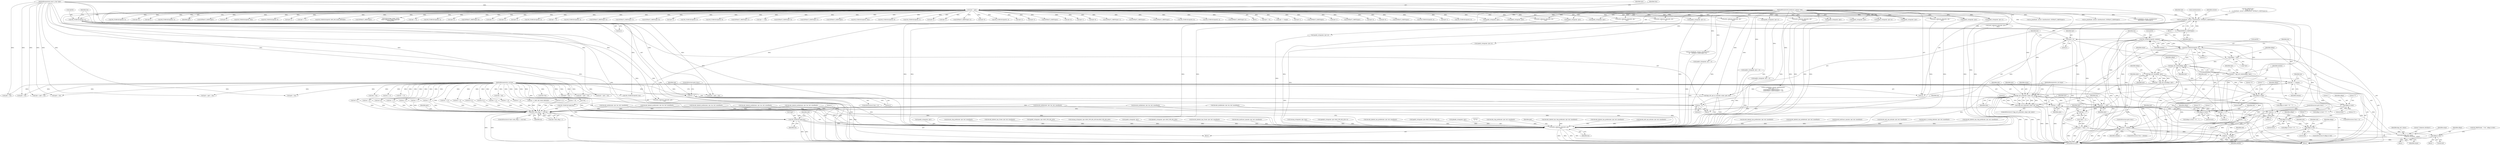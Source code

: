 digraph "0_tcpdump_13d52e9c0e7caf7e6325b0051bc90a49968be67f@array" {
"1002713" [label="(Call,ND_TCHECK2(tptr[0], alenlen))"];
"1002710" [label="(Call,bgp_attr_lenlen(aflags, tptr))"];
"1002692" [label="(Call,aflags = *tptr)"];
"1002682" [label="(Call,ND_TCHECK2(tptr[0], 2))"];
"1002807" [label="(Call,tptr += alen)"];
"1002800" [label="(Call,bgp_attr_print(ndo, atype, tptr, alen))"];
"1002663" [label="(Call,as_printf(ndo, astostr, sizeof(astostr), EXTRACT_32BITS(tptr)))"];
"1000126" [label="(MethodParameterIn,netdissect_options *ndo)"];
"1002668" [label="(Call,EXTRACT_32BITS(tptr))"];
"1000142" [label="(Call,tptr = pptr)"];
"1000128" [label="(MethodParameterIn,const u_char *pptr)"];
"1002648" [label="(Call,ND_TCHECK2(tptr[0], 4))"];
"1002740" [label="(Call,tok2str(bgp_attr_values,\n                                      \"Unknown Attribute\", atype))"];
"1002696" [label="(Call,atype = *(tptr + 1))"];
"1000127" [label="(MethodParameterIn,u_int atype)"];
"1002728" [label="(Call,tptr += alenlen)"];
"1002719" [label="(Call,len < alenlen)"];
"1002705" [label="(Call,len -= 2)"];
"1002688" [label="(Call,len < 2)"];
"1002673" [label="(Call,len -=4)"];
"1002654" [label="(Call,len < 4)"];
"1000129" [label="(MethodParameterIn,u_int len)"];
"1002810" [label="(Call,len -= alen)"];
"1002731" [label="(Call,len -= alenlen)"];
"1002713" [label="(Call,ND_TCHECK2(tptr[0], alenlen))"];
"1002708" [label="(Call,alenlen = bgp_attr_lenlen(aflags, tptr))"];
"1002725" [label="(Call,bgp_attr_len(aflags, tptr))"];
"1002723" [label="(Call,alen = bgp_attr_len(aflags, tptr))"];
"1002670" [label="(Call,tptr+=4)"];
"1002702" [label="(Call,tptr += 2)"];
"1002799" [label="(Call,!bgp_attr_print(ndo, atype, tptr, alen))"];
"1002699" [label="(Call,tptr + 1)"];
"1002897" [label="(Call,ndo->ndo_vflag > 1 && len)"];
"1002905" [label="(Call,ND_TCHECK2(*pptr,len))"];
"1002909" [label="(Call,print_unknown_data(ndo, pptr, \"\n\t    \", len))"];
"1002757" [label="(Call,aflags & 0x80)"];
"1002764" [label="(Call,aflags & 0x40)"];
"1002771" [label="(Call,aflags & 0x20)"];
"1002777" [label="(Call,aflags & 0x10)"];
"1002783" [label="(Call,aflags & 0xf)"];
"1002791" [label="(Call,aflags & 0xf)"];
"1002224" [label="(Call,EXTRACT_16BITS(tptr+6))"];
"1002801" [label="(Identifier,ndo)"];
"1000573" [label="(Call,len % 4)"];
"1001786" [label="(Call,decode_labeled_vpn_prefix4(ndo, tptr, buf, sizeof(buf)))"];
"1001623" [label="(Call,tptr = pptr + len)"];
"1002890" [label="(Call,print_unknown_data(ndo, pptr, \"\n\t    \", len))"];
"1002432" [label="(Call,tptr+2)"];
"1000471" [label="(Call,len % 4)"];
"1002648" [label="(Call,ND_TCHECK2(tptr[0], 4))"];
"1000347" [label="(Call,ND_TCHECK2(tptr[0], 4))"];
"1000445" [label="(Call,ND_TCHECK2(tptr[0], 8))"];
"1002811" [label="(Identifier,len)"];
"1002652" [label="(Literal,4)"];
"1001898" [label="(Call,decode_labeled_vpn_prefix6(ndo, tptr, buf, sizeof(buf)))"];
"1002773" [label="(Literal,0x20)"];
"1002709" [label="(Identifier,alenlen)"];
"1002691" [label="(ControlStructure,goto trunc;)"];
"1002903" [label="(Identifier,len)"];
"1002058" [label="(Call,decode_multicast_vpn(ndo, tptr, buf, sizeof(buf)))"];
"1002194" [label="(Call,EXTRACT_16BITS(tptr+2))"];
"1000145" [label="(Call,tlen=len)"];
"1002717" [label="(Identifier,alenlen)"];
"1001097" [label="(Call,tptr += tlen)"];
"1002649" [label="(Call,tptr[0])"];
"1001858" [label="(Call,decode_labeled_prefix6(ndo, tptr, len, buf, sizeof(buf)))"];
"1000338" [label="(Call,len != 4)"];
"1000206" [label="(Call,tptr < pptr + len)"];
"1002026" [label="(Call,decode_mdt_vpn_nlri(ndo, tptr, buf, sizeof(buf)))"];
"1002789" [label="(Block,)"];
"1001625" [label="(Call,pptr + len)"];
"1002479" [label="(Call,ipaddr_string(ndo, tptr))"];
"1002660" [label="(Identifier,ndo)"];
"1002298" [label="(Call,ipaddr_string(ndo, tptr+2))"];
"1002199" [label="(Call,EXTRACT_32BITS(tptr+4))"];
"1002687" [label="(ControlStructure,if (len < 2))"];
"1002806" [label="(Literal,0)"];
"1002809" [label="(Identifier,alen)"];
"1002781" [label="(Literal,\"\")"];
"1002740" [label="(Call,tok2str(bgp_attr_values,\n                                      \"Unknown Attribute\", atype))"];
"1002136" [label="(Call,len % 8)"];
"1002799" [label="(Call,!bgp_attr_print(ndo, atype, tptr, alen))"];
"1002256" [label="(Call,EXTRACT_32BITS(tptr+2))"];
"1001430" [label="(Call,decode_labeled_prefix6(ndo, tptr, len, buf, sizeof(buf)))"];
"1000357" [label="(Call,EXTRACT_32BITS(tptr))"];
"1002874" [label="(Call,ND_TCHECK2(*pptr,len))"];
"1001073" [label="(Call,ND_TCHECK2(tptr[0], tlen))"];
"1002505" [label="(Call,ND_TCHECK2(tptr[0], 8))"];
"1002727" [label="(Identifier,tptr)"];
"1002905" [label="(Call,ND_TCHECK2(*pptr,len))"];
"1002151" [label="(Call,ND_TCHECK2(tptr[0], 2))"];
"1002655" [label="(Identifier,len)"];
"1002664" [label="(Identifier,ndo)"];
"1002205" [label="(Call,tptr+4)"];
"1002741" [label="(Identifier,bgp_attr_values)"];
"1000208" [label="(Call,pptr + len)"];
"1002666" [label="(Call,sizeof(astostr))"];
"1002562" [label="(Call,tlen = len)"];
"1002704" [label="(Literal,2)"];
"1002674" [label="(Identifier,len)"];
"1001294" [label="(Call,decode_rt_routing_info(ndo, tptr, buf, sizeof(buf)))"];
"1002708" [label="(Call,alenlen = bgp_attr_lenlen(aflags, tptr))"];
"1002349" [label="(Call,tptr+2)"];
"1002668" [label="(Call,EXTRACT_32BITS(tptr))"];
"1002730" [label="(Identifier,alenlen)"];
"1002721" [label="(Identifier,alenlen)"];
"1002669" [label="(Identifier,tptr)"];
"1002861" [label="(Call,len > 12)"];
"1002869" [label="(Call,len -= 12)"];
"1002796" [label="(Identifier,ndo)"];
"1002701" [label="(Literal,1)"];
"1002785" [label="(Literal,0xf)"];
"1002431" [label="(Call,EXTRACT_24BITS(tptr+2))"];
"1002758" [label="(Identifier,aflags)"];
"1002688" [label="(Call,len < 2)"];
"1000146" [label="(Identifier,tlen)"];
"1002225" [label="(Call,tptr+6)"];
"1002732" [label="(Identifier,len)"];
"1002770" [label="(Call,aflags & 0x20 ? \"P\" : \"\")"];
"1002458" [label="(Call,ipaddr_string(ndo, tptr))"];
"1002489" [label="(Call,ND_TCHECK2(tptr[0], 4))"];
"1002257" [label="(Call,tptr+2)"];
"1001994" [label="(Call,decode_labeled_vpn_clnp_prefix(ndo, tptr, buf, sizeof(buf)))"];
"1002764" [label="(Call,aflags & 0x40)"];
"1002109" [label="(Call,print_unknown_data(ndo, tptr-3, \"\n\t    \", tlen))"];
"1002765" [label="(Identifier,aflags)"];
"1002461" [label="(Call,ipaddr_string(ndo, tptr+4))"];
"1002354" [label="(Call,tptr+3)"];
"1002678" [label="(Block,)"];
"1002834" [label="(Call,len > 0)"];
"1002915" [label="(Literal,1)"];
"1000493" [label="(Call,EXTRACT_32BITS(tptr))"];
"1000598" [label="(Call,ipaddr_string(ndo, tptr))"];
"1002756" [label="(Call,aflags & 0x80 ? \"O\" : \"\")"];
"1002742" [label="(Literal,\"Unknown Attribute\")"];
"1000153" [label="(Call,len != 1)"];
"1002552" [label="(Call,print_unknown_data(ndo, tptr, \"\n\t      \", tlen))"];
"1000548" [label="(Call,len != 4)"];
"1002707" [label="(Literal,2)"];
"1000391" [label="(Call,len == 6)"];
"1002780" [label="(Literal,\"E\")"];
"1002247" [label="(Call,tptr+6)"];
"1002728" [label="(Call,tptr += alenlen)"];
"1000143" [label="(Identifier,tptr)"];
"1001167" [label="(Call,tptr < pptr + len)"];
"1000142" [label="(Call,tptr = pptr)"];
"1000126" [label="(MethodParameterIn,netdissect_options *ndo)"];
"1002782" [label="(ControlStructure,if (aflags & 0xf))"];
"1002403" [label="(Call,tptr+1)"];
"1002331" [label="(Call,tptr+6)"];
"1002777" [label="(Call,aflags & 0x10)"];
"1002656" [label="(Literal,4)"];
"1002739" [label="(Block,)"];
"1002581" [label="(Call,EXTRACT_16BITS(tptr+1))"];
"1002760" [label="(Literal,\"O\")"];
"1000622" [label="(Call,EXTRACT_16BITS(tptr))"];
"1002718" [label="(ControlStructure,if (len < alenlen))"];
"1002653" [label="(ControlStructure,if (len < 4))"];
"1001706" [label="(Call,decode_prefix4(ndo, tptr, len, buf, sizeof(buf)))"];
"1002812" [label="(Identifier,alen)"];
"1000128" [label="(MethodParameterIn,const u_char *pptr)"];
"1002700" [label="(Identifier,tptr)"];
"1000955" [label="(Call,ipaddr_string(ndo, tptr))"];
"1000567" [label="(Call,ipaddr_string(ndo, tptr))"];
"1002761" [label="(Literal,\"\")"];
"1002767" [label="(Literal,\"T\")"];
"1002677" [label="(Identifier,len)"];
"1002158" [label="(Call,EXTRACT_16BITS(tptr))"];
"1002219" [label="(Call,ipaddr_string(ndo, tptr+2))"];
"1002447" [label="(Call,ND_TCHECK2(tptr[0], 8))"];
"1001390" [label="(Call,decode_prefix6(ndo, tptr, len, buf, sizeof(buf)))"];
"1000557" [label="(Call,ND_TCHECK2(tptr[0], 4))"];
"1002672" [label="(Literal,4)"];
"1002706" [label="(Identifier,len)"];
"1002724" [label="(Identifier,alen)"];
"1002368" [label="(Call,EXTRACT_16BITS(tptr+2))"];
"1002712" [label="(Identifier,tptr)"];
"1000362" [label="(Call,len != 0)"];
"1002692" [label="(Call,aflags = *tptr)"];
"1000130" [label="(Block,)"];
"1002482" [label="(Call,ipaddr_string(ndo, tptr+4))"];
"1002711" [label="(Identifier,aflags)"];
"1001092" [label="(Call,print_unknown_data(ndo, tptr, \"\n\t    \", tlen))"];
"1002387" [label="(Call,tptr +=8)"];
"1001534" [label="(Call,decode_clnp_prefix(ndo, tptr, buf, sizeof(buf)))"];
"1002699" [label="(Call,tptr + 1)"];
"1001502" [label="(Call,decode_labeled_vpn_l2(ndo, tptr, buf, sizeof(buf)))"];
"1002697" [label="(Identifier,atype)"];
"1002698" [label="(Call,*(tptr + 1))"];
"1002907" [label="(Identifier,pptr)"];
"1002237" [label="(Call,as_printf(ndo, astostr, sizeof(astostr),\n\t\t\t    EXTRACT_32BITS(tptr+2)))"];
"1002635" [label="(Call,print_unknown_data(ndo, tptr,\"\n\t      \", length))"];
"1002779" [label="(Literal,0x10)"];
"1002719" [label="(Call,len < alenlen)"];
"1002516" [label="(Call,ipaddr_string(ndo, tptr))"];
"1000815" [label="(Call,ipaddr_string(ndo, tptr+BGP_VPN_RD_LEN))"];
"1000385" [label="(Call,ND_TCHECK2(tptr[0], len))"];
"1002640" [label="(Call,tptr += length)"];
"1002733" [label="(Identifier,alenlen)"];
"1000127" [label="(MethodParameterIn,u_int atype)"];
"1002683" [label="(Call,tptr[0])"];
"1002725" [label="(Call,bgp_attr_len(aflags, tptr))"];
"1000376" [label="(Call,len != 8)"];
"1002582" [label="(Call,tptr+1)"];
"1002722" [label="(ControlStructure,goto trunc;)"];
"1002778" [label="(Identifier,aflags)"];
"1002848" [label="(Call,EXTRACT_32BITS(tptr))"];
"1001018" [label="(Call,isonsap_string(ndo, tptr+BGP_VPN_RD_LEN,tlen-BGP_VPN_RD_LEN))"];
"1002736" [label="(Identifier,ndo)"];
"1002661" [label="(Block,)"];
"1002771" [label="(Call,aflags & 0x20)"];
"1001818" [label="(Call,decode_prefix6(ndo, tptr, len, buf, sizeof(buf)))"];
"1002775" [label="(Literal,\"\")"];
"1002686" [label="(Literal,2)"];
"1000767" [label="(Call,ipaddr_string(ndo, tptr))"];
"1002784" [label="(Identifier,aflags)"];
"1002783" [label="(Call,aflags & 0xf)"];
"1000401" [label="(Call,as_printf(ndo, astostr, sizeof(astostr), EXTRACT_16BITS(tptr)))"];
"1002369" [label="(Call,tptr+2)"];
"1002499" [label="(Call,ipaddr_string(ndo, tptr))"];
"1001647" [label="(Call,EXTRACT_16BITS(tptr))"];
"1001169" [label="(Call,pptr + len)"];
"1002671" [label="(Identifier,tptr)"];
"1001182" [label="(Call,decode_prefix4(ndo, tptr, len, buf, sizeof(buf)))"];
"1002200" [label="(Call,tptr+4)"];
"1000200" [label="(Call,bgp_attr_get_as_size(ndo, atype, pptr, len))"];
"1002731" [label="(Call,len -= alenlen)"];
"1002325" [label="(Call,tptr+6)"];
"1002913" [label="(Identifier,len)"];
"1001691" [label="(Call,tptr < pptr + len)"];
"1002203" [label="(Call,ipaddr_string(ndo, tptr+4))"];
"1002714" [label="(Call,tptr[0])"];
"1002803" [label="(Identifier,tptr)"];
"1002800" [label="(Call,bgp_attr_print(ndo, atype, tptr, alen))"];
"1002710" [label="(Call,bgp_attr_lenlen(aflags, tptr))"];
"1002768" [label="(Literal,\"\")"];
"1000461" [label="(Call,EXTRACT_32BITS(tptr))"];
"1000321" [label="(Call,ND_TCHECK2(tptr[0], 4))"];
"1002757" [label="(Call,aflags & 0x80)"];
"1002221" [label="(Call,tptr+2)"];
"1002703" [label="(Identifier,tptr)"];
"1002468" [label="(Call,ND_TCHECK2(tptr[0], 8))"];
"1000312" [label="(Call,len != 4)"];
"1002395" [label="(Call,ND_TCHECK2(tptr[0], 5))"];
"1002897" [label="(Call,ndo->ndo_vflag > 1 && len)"];
"1002308" [label="(Call,tptr+6)"];
"1002657" [label="(ControlStructure,goto trunc;)"];
"1000909" [label="(Call,ip6addr_string(ndo, tptr+BGP_VPN_RD_LEN))"];
"1001930" [label="(Call,decode_labeled_vpn_l2(ndo, tptr, buf, sizeof(buf)))"];
"1000408" [label="(Call,ipaddr_string(ndo, tptr + 2))"];
"1000463" [label="(Call,ipaddr_string(ndo, tptr + 4))"];
"1002091" [label="(Call,tptr-3)"];
"1002908" [label="(Identifier,len)"];
"1001680" [label="(Call,len == BGP_MP_NLRI_MINSIZE)"];
"1001326" [label="(Call,decode_multicast_vpn(ndo, tptr, buf, sizeof(buf)))"];
"1002570" [label="(Call,ND_TCHECK2(tptr[0], 3))"];
"1002772" [label="(Identifier,aflags)"];
"1000144" [label="(Identifier,pptr)"];
"1000426" [label="(Call,EXTRACT_32BITS(tptr))"];
"1002300" [label="(Call,tptr+2)"];
"1000663" [label="(Call,ND_TCHECK2(tptr[0], tlen))"];
"1002525" [label="(Call,ND_TCHECK2(tptr[0], 8))"];
"1002820" [label="(Call,len % 12)"];
"1002808" [label="(Identifier,tptr)"];
"1002693" [label="(Identifier,aflags)"];
"1000436" [label="(Call,len != 8)"];
"1002810" [label="(Call,len -= alen)"];
"1001222" [label="(Call,decode_labeled_prefix4(ndo, tptr, len, buf, sizeof(buf)))"];
"1002536" [label="(Call,ipaddr_string(ndo, tptr))"];
"1002665" [label="(Identifier,astostr)"];
"1002720" [label="(Identifier,len)"];
"1002774" [label="(Literal,\"P\")"];
"1002694" [label="(Call,*tptr)"];
"1002286" [label="(Call,tptr+2)"];
"1002696" [label="(Call,atype = *(tptr + 1))"];
"1002585" [label="(Call,tptr += 3)"];
"1001640" [label="(Call,ND_TCHECK2(tptr[0], BGP_MP_NLRI_MINSIZE))"];
"1000190" [label="(Call,!len)"];
"1000406" [label="(Call,EXTRACT_16BITS(tptr))"];
"1002910" [label="(Identifier,ndo)"];
"1001693" [label="(Call,pptr + len)"];
"1002763" [label="(Call,aflags & 0x40 ? \"T\" : \"\")"];
"1002793" [label="(Literal,0xf)"];
"1000180" [label="(Call,len % 2)"];
"1000373" [label="(Call,len != 6)"];
"1002766" [label="(Literal,0x40)"];
"1000977" [label="(Call,isonsap_string(ndo, tptr, tlen))"];
"1002713" [label="(Call,ND_TCHECK2(tptr[0], alenlen))"];
"1000129" [label="(MethodParameterIn,u_int len)"];
"1001058" [label="(Call,ip6addr_string(ndo, tptr+BGP_VPN_RD_LEN+3))"];
"1002729" [label="(Identifier,tptr)"];
"1000170" [label="(Call,tok2str(bgp_origin_values,\n\t\t\t\t\t\t\"Unknown Origin Typecode\",\n\t\t\t\t\t\ttptr[0]))"];
"1000428" [label="(Call,ipaddr_string(ndo, tptr + 4))"];
"1000682" [label="(Call,print_unknown_data(ndo, tptr, \"\n\t    \", tlen))"];
"1000542" [label="(Call,tptr +=4)"];
"1000615" [label="(Call,ND_TCHECK2(tptr[0], 3))"];
"1000456" [label="(Call,as_printf(ndo, astostr, sizeof(astostr), EXTRACT_32BITS(tptr)))"];
"1002121" [label="(Call,pptr + len)"];
"1002663" [label="(Call,as_printf(ndo, astostr, sizeof(astostr), EXTRACT_32BITS(tptr)))"];
"1002743" [label="(Identifier,atype)"];
"1002715" [label="(Identifier,tptr)"];
"1001746" [label="(Call,decode_labeled_prefix4(ndo, tptr, len, buf, sizeof(buf)))"];
"1001470" [label="(Call,decode_labeled_vpn_prefix6(ndo, tptr, buf, sizeof(buf)))"];
"1002682" [label="(Call,ND_TCHECK2(tptr[0], 2))"];
"1001038" [label="(Call,ipaddr_string(ndo, tptr+BGP_VPN_RD_LEN+4))"];
"1002904" [label="(Block,)"];
"1002776" [label="(Call,aflags & 0x10 ? \"E\" : \"\")"];
"1000331" [label="(Call,ipaddr_string(ndo, tptr))"];
"1000258" [label="(Call,as_printf(ndo, astostr, sizeof(astostr),\n\t\t\t\tas_size == 2 ?\n\t\t\t\tEXTRACT_16BITS(&tptr[2 + i]) :\n\t\t\t\tEXTRACT_32BITS(&tptr[2 + i])))"];
"1002802" [label="(Identifier,atype)"];
"1000421" [label="(Call,as_printf(ndo, astostr, sizeof(astostr),\n\t\t\tEXTRACT_32BITS(tptr)))"];
"1002898" [label="(Call,ndo->ndo_vflag > 1)"];
"1002119" [label="(Call,tptr = pptr + len)"];
"1002909" [label="(Call,print_unknown_data(ndo, pptr, \"\n\t    \", len))"];
"1002919" [label="(MethodReturn,RET)"];
"1000861" [label="(Call,ip6addr_string(ndo, tptr))"];
"1002759" [label="(Literal,0x80)"];
"1002788" [label="(Identifier,ndo)"];
"1002792" [label="(Identifier,aflags)"];
"1002791" [label="(Call,aflags & 0xf)"];
"1001615" [label="(Call,print_unknown_data(ndo, tptr, \"\n\t    \", tlen))"];
"1002896" [label="(ControlStructure,if (ndo->ndo_vflag > 1 && len))"];
"1002804" [label="(Identifier,alen)"];
"1002702" [label="(Call,tptr += 2)"];
"1002912" [label="(Literal,\"\n\t    \")"];
"1001962" [label="(Call,decode_clnp_prefix(ndo, tptr, buf, sizeof(buf)))"];
"1002786" [label="(Call,ND_PRINT((ndo, \"+%x\", aflags & 0xf)))"];
"1002358" [label="(Call,tptr+4)"];
"1002246" [label="(Call,EXTRACT_16BITS(tptr+6))"];
"1002315" [label="(Call,tptr+7)"];
"1002654" [label="(Call,len < 4)"];
"1002243" [label="(Call,tptr+2)"];
"1002705" [label="(Call,len -= 2)"];
"1002817" [label="(Call,len == 0)"];
"1002195" [label="(Call,tptr+2)"];
"1002689" [label="(Identifier,len)"];
"1002670" [label="(Call,tptr+=4)"];
"1000486" [label="(Call,ND_TCHECK2(tptr[0], 4))"];
"1002436" [label="(Call,tptr +=5)"];
"1002807" [label="(Call,tptr += alen)"];
"1002675" [label="(Literal,4)"];
"1002378" [label="(Call,print_unknown_data(ndo, tptr, \"\n\t      \", 8))"];
"1002723" [label="(Call,alen = bgp_attr_len(aflags, tptr))"];
"1000150" [label="(Block,)"];
"1002911" [label="(Identifier,pptr)"];
"1002658" [label="(Call,ND_PRINT((ndo, \"\n\t    Origin AS: %s\",\n\t\t    as_printf(ndo, astostr, sizeof(astostr), EXTRACT_32BITS(tptr)))))"];
"1002726" [label="(Identifier,aflags)"];
"1000587" [label="(Call,ND_TCHECK2(tptr[0], 4))"];
"1002357" [label="(Call,EXTRACT_16BITS(tptr+4))"];
"1002798" [label="(ControlStructure,if (!bgp_attr_print(ndo, atype, tptr, alen)))"];
"1001566" [label="(Call,decode_labeled_vpn_clnp_prefix(ndo, tptr, buf, sizeof(buf)))"];
"1002906" [label="(Call,*pptr)"];
"1001262" [label="(Call,decode_labeled_vpn_prefix4(ndo, tptr, buf, sizeof(buf)))"];
"1002242" [label="(Call,EXTRACT_32BITS(tptr+2))"];
"1002690" [label="(Literal,2)"];
"1002673" [label="(Call,len -=4)"];
"1001358" [label="(Call,decode_mdt_vpn_nlri(ndo, tptr, buf, sizeof(buf)))"];
"1002284" [label="(Call,ipaddr_string(ndo, tptr+2))"];
"1002410" [label="(Call,tlen = len)"];
"1002745" [label="(Identifier,atype)"];
"1002713" -> "1002678"  [label="AST: "];
"1002713" -> "1002717"  [label="CFG: "];
"1002714" -> "1002713"  [label="AST: "];
"1002717" -> "1002713"  [label="AST: "];
"1002720" -> "1002713"  [label="CFG: "];
"1002713" -> "1002919"  [label="DDG: "];
"1002713" -> "1002919"  [label="DDG: "];
"1002713" -> "1002682"  [label="DDG: "];
"1002710" -> "1002713"  [label="DDG: "];
"1002682" -> "1002713"  [label="DDG: "];
"1002708" -> "1002713"  [label="DDG: "];
"1002713" -> "1002719"  [label="DDG: "];
"1002713" -> "1002725"  [label="DDG: "];
"1002713" -> "1002728"  [label="DDG: "];
"1002713" -> "1002800"  [label="DDG: "];
"1002713" -> "1002807"  [label="DDG: "];
"1002710" -> "1002708"  [label="AST: "];
"1002710" -> "1002712"  [label="CFG: "];
"1002711" -> "1002710"  [label="AST: "];
"1002712" -> "1002710"  [label="AST: "];
"1002708" -> "1002710"  [label="CFG: "];
"1002710" -> "1002919"  [label="DDG: "];
"1002710" -> "1002919"  [label="DDG: "];
"1002710" -> "1002708"  [label="DDG: "];
"1002710" -> "1002708"  [label="DDG: "];
"1002692" -> "1002710"  [label="DDG: "];
"1002702" -> "1002710"  [label="DDG: "];
"1002682" -> "1002710"  [label="DDG: "];
"1002710" -> "1002725"  [label="DDG: "];
"1002710" -> "1002725"  [label="DDG: "];
"1002692" -> "1002678"  [label="AST: "];
"1002692" -> "1002694"  [label="CFG: "];
"1002693" -> "1002692"  [label="AST: "];
"1002694" -> "1002692"  [label="AST: "];
"1002697" -> "1002692"  [label="CFG: "];
"1002692" -> "1002919"  [label="DDG: "];
"1002682" -> "1002692"  [label="DDG: "];
"1002682" -> "1002678"  [label="AST: "];
"1002682" -> "1002686"  [label="CFG: "];
"1002683" -> "1002682"  [label="AST: "];
"1002686" -> "1002682"  [label="AST: "];
"1002689" -> "1002682"  [label="CFG: "];
"1002682" -> "1002919"  [label="DDG: "];
"1002682" -> "1002919"  [label="DDG: "];
"1002807" -> "1002682"  [label="DDG: "];
"1002670" -> "1002682"  [label="DDG: "];
"1002648" -> "1002682"  [label="DDG: "];
"1002682" -> "1002699"  [label="DDG: "];
"1002682" -> "1002702"  [label="DDG: "];
"1002807" -> "1002678"  [label="AST: "];
"1002807" -> "1002809"  [label="CFG: "];
"1002808" -> "1002807"  [label="AST: "];
"1002809" -> "1002807"  [label="AST: "];
"1002811" -> "1002807"  [label="CFG: "];
"1002807" -> "1002919"  [label="DDG: "];
"1002807" -> "1002699"  [label="DDG: "];
"1002807" -> "1002702"  [label="DDG: "];
"1002800" -> "1002807"  [label="DDG: "];
"1002800" -> "1002807"  [label="DDG: "];
"1002800" -> "1002799"  [label="AST: "];
"1002800" -> "1002804"  [label="CFG: "];
"1002801" -> "1002800"  [label="AST: "];
"1002802" -> "1002800"  [label="AST: "];
"1002803" -> "1002800"  [label="AST: "];
"1002804" -> "1002800"  [label="AST: "];
"1002799" -> "1002800"  [label="CFG: "];
"1002800" -> "1002919"  [label="DDG: "];
"1002800" -> "1002919"  [label="DDG: "];
"1002800" -> "1002919"  [label="DDG: "];
"1002800" -> "1002919"  [label="DDG: "];
"1002800" -> "1002799"  [label="DDG: "];
"1002800" -> "1002799"  [label="DDG: "];
"1002800" -> "1002799"  [label="DDG: "];
"1002800" -> "1002799"  [label="DDG: "];
"1002663" -> "1002800"  [label="DDG: "];
"1000126" -> "1002800"  [label="DDG: "];
"1002740" -> "1002800"  [label="DDG: "];
"1000127" -> "1002800"  [label="DDG: "];
"1002728" -> "1002800"  [label="DDG: "];
"1002723" -> "1002800"  [label="DDG: "];
"1002800" -> "1002810"  [label="DDG: "];
"1002800" -> "1002909"  [label="DDG: "];
"1002663" -> "1002661"  [label="AST: "];
"1002663" -> "1002668"  [label="CFG: "];
"1002664" -> "1002663"  [label="AST: "];
"1002665" -> "1002663"  [label="AST: "];
"1002666" -> "1002663"  [label="AST: "];
"1002668" -> "1002663"  [label="AST: "];
"1002658" -> "1002663"  [label="CFG: "];
"1002663" -> "1002919"  [label="DDG: "];
"1002663" -> "1002919"  [label="DDG: "];
"1002663" -> "1002919"  [label="DDG: "];
"1002663" -> "1002919"  [label="DDG: "];
"1000126" -> "1002663"  [label="DDG: "];
"1002668" -> "1002663"  [label="DDG: "];
"1002663" -> "1002909"  [label="DDG: "];
"1000126" -> "1000125"  [label="AST: "];
"1000126" -> "1002919"  [label="DDG: "];
"1000126" -> "1000200"  [label="DDG: "];
"1000126" -> "1000258"  [label="DDG: "];
"1000126" -> "1000331"  [label="DDG: "];
"1000126" -> "1000401"  [label="DDG: "];
"1000126" -> "1000408"  [label="DDG: "];
"1000126" -> "1000421"  [label="DDG: "];
"1000126" -> "1000428"  [label="DDG: "];
"1000126" -> "1000456"  [label="DDG: "];
"1000126" -> "1000463"  [label="DDG: "];
"1000126" -> "1000567"  [label="DDG: "];
"1000126" -> "1000598"  [label="DDG: "];
"1000126" -> "1000682"  [label="DDG: "];
"1000126" -> "1001092"  [label="DDG: "];
"1000126" -> "1001615"  [label="DDG: "];
"1000126" -> "1002109"  [label="DDG: "];
"1000126" -> "1002203"  [label="DDG: "];
"1000126" -> "1002219"  [label="DDG: "];
"1000126" -> "1002237"  [label="DDG: "];
"1000126" -> "1002284"  [label="DDG: "];
"1000126" -> "1002298"  [label="DDG: "];
"1000126" -> "1002378"  [label="DDG: "];
"1000126" -> "1002458"  [label="DDG: "];
"1000126" -> "1002461"  [label="DDG: "];
"1000126" -> "1002479"  [label="DDG: "];
"1000126" -> "1002482"  [label="DDG: "];
"1000126" -> "1002499"  [label="DDG: "];
"1000126" -> "1002516"  [label="DDG: "];
"1000126" -> "1002536"  [label="DDG: "];
"1000126" -> "1002552"  [label="DDG: "];
"1000126" -> "1002635"  [label="DDG: "];
"1000126" -> "1002890"  [label="DDG: "];
"1000126" -> "1002909"  [label="DDG: "];
"1002668" -> "1002669"  [label="CFG: "];
"1002669" -> "1002668"  [label="AST: "];
"1000142" -> "1002668"  [label="DDG: "];
"1002648" -> "1002668"  [label="DDG: "];
"1002668" -> "1002670"  [label="DDG: "];
"1000142" -> "1000130"  [label="AST: "];
"1000142" -> "1000144"  [label="CFG: "];
"1000143" -> "1000142"  [label="AST: "];
"1000144" -> "1000142"  [label="AST: "];
"1000146" -> "1000142"  [label="CFG: "];
"1000142" -> "1002919"  [label="DDG: "];
"1000142" -> "1002919"  [label="DDG: "];
"1000128" -> "1000142"  [label="DDG: "];
"1000142" -> "1000170"  [label="DDG: "];
"1000142" -> "1000206"  [label="DDG: "];
"1000142" -> "1000321"  [label="DDG: "];
"1000142" -> "1000331"  [label="DDG: "];
"1000142" -> "1000347"  [label="DDG: "];
"1000142" -> "1000357"  [label="DDG: "];
"1000142" -> "1000385"  [label="DDG: "];
"1000142" -> "1000406"  [label="DDG: "];
"1000142" -> "1000426"  [label="DDG: "];
"1000142" -> "1000445"  [label="DDG: "];
"1000142" -> "1000461"  [label="DDG: "];
"1000142" -> "1000486"  [label="DDG: "];
"1000142" -> "1000493"  [label="DDG: "];
"1000142" -> "1000542"  [label="DDG: "];
"1000142" -> "1000557"  [label="DDG: "];
"1000142" -> "1000567"  [label="DDG: "];
"1000142" -> "1000587"  [label="DDG: "];
"1000142" -> "1000598"  [label="DDG: "];
"1000142" -> "1000615"  [label="DDG: "];
"1000142" -> "1000622"  [label="DDG: "];
"1000142" -> "1000663"  [label="DDG: "];
"1000142" -> "1000682"  [label="DDG: "];
"1000142" -> "1001073"  [label="DDG: "];
"1000142" -> "1001092"  [label="DDG: "];
"1000142" -> "1001097"  [label="DDG: "];
"1000142" -> "1001615"  [label="DDG: "];
"1000142" -> "1001640"  [label="DDG: "];
"1000142" -> "1001647"  [label="DDG: "];
"1000142" -> "1002091"  [label="DDG: "];
"1000142" -> "1002151"  [label="DDG: "];
"1000142" -> "1002158"  [label="DDG: "];
"1000142" -> "1002194"  [label="DDG: "];
"1000142" -> "1002195"  [label="DDG: "];
"1000142" -> "1002199"  [label="DDG: "];
"1000142" -> "1002200"  [label="DDG: "];
"1000142" -> "1002203"  [label="DDG: "];
"1000142" -> "1002205"  [label="DDG: "];
"1000142" -> "1002219"  [label="DDG: "];
"1000142" -> "1002221"  [label="DDG: "];
"1000142" -> "1002224"  [label="DDG: "];
"1000142" -> "1002225"  [label="DDG: "];
"1000142" -> "1002242"  [label="DDG: "];
"1000142" -> "1002243"  [label="DDG: "];
"1000142" -> "1002246"  [label="DDG: "];
"1000142" -> "1002247"  [label="DDG: "];
"1000142" -> "1002256"  [label="DDG: "];
"1000142" -> "1002257"  [label="DDG: "];
"1000142" -> "1002284"  [label="DDG: "];
"1000142" -> "1002286"  [label="DDG: "];
"1000142" -> "1002298"  [label="DDG: "];
"1000142" -> "1002300"  [label="DDG: "];
"1000142" -> "1002308"  [label="DDG: "];
"1000142" -> "1002315"  [label="DDG: "];
"1000142" -> "1002325"  [label="DDG: "];
"1000142" -> "1002331"  [label="DDG: "];
"1000142" -> "1002349"  [label="DDG: "];
"1000142" -> "1002354"  [label="DDG: "];
"1000142" -> "1002357"  [label="DDG: "];
"1000142" -> "1002358"  [label="DDG: "];
"1000142" -> "1002368"  [label="DDG: "];
"1000142" -> "1002369"  [label="DDG: "];
"1000142" -> "1002378"  [label="DDG: "];
"1000142" -> "1002387"  [label="DDG: "];
"1000142" -> "1002395"  [label="DDG: "];
"1000142" -> "1002403"  [label="DDG: "];
"1000142" -> "1002431"  [label="DDG: "];
"1000142" -> "1002432"  [label="DDG: "];
"1000142" -> "1002436"  [label="DDG: "];
"1000142" -> "1002447"  [label="DDG: "];
"1000142" -> "1002458"  [label="DDG: "];
"1000142" -> "1002468"  [label="DDG: "];
"1000142" -> "1002479"  [label="DDG: "];
"1000142" -> "1002489"  [label="DDG: "];
"1000142" -> "1002499"  [label="DDG: "];
"1000142" -> "1002505"  [label="DDG: "];
"1000142" -> "1002516"  [label="DDG: "];
"1000142" -> "1002525"  [label="DDG: "];
"1000142" -> "1002536"  [label="DDG: "];
"1000142" -> "1002552"  [label="DDG: "];
"1000142" -> "1002570"  [label="DDG: "];
"1000142" -> "1002581"  [label="DDG: "];
"1000142" -> "1002582"  [label="DDG: "];
"1000142" -> "1002585"  [label="DDG: "];
"1000142" -> "1002635"  [label="DDG: "];
"1000142" -> "1002640"  [label="DDG: "];
"1000142" -> "1002648"  [label="DDG: "];
"1000142" -> "1002848"  [label="DDG: "];
"1000128" -> "1000125"  [label="AST: "];
"1000128" -> "1002919"  [label="DDG: "];
"1000128" -> "1000200"  [label="DDG: "];
"1000128" -> "1000206"  [label="DDG: "];
"1000128" -> "1000208"  [label="DDG: "];
"1000128" -> "1001167"  [label="DDG: "];
"1000128" -> "1001169"  [label="DDG: "];
"1000128" -> "1001623"  [label="DDG: "];
"1000128" -> "1001625"  [label="DDG: "];
"1000128" -> "1001691"  [label="DDG: "];
"1000128" -> "1001693"  [label="DDG: "];
"1000128" -> "1002119"  [label="DDG: "];
"1000128" -> "1002121"  [label="DDG: "];
"1000128" -> "1002890"  [label="DDG: "];
"1000128" -> "1002909"  [label="DDG: "];
"1002648" -> "1000150"  [label="AST: "];
"1002648" -> "1002652"  [label="CFG: "];
"1002649" -> "1002648"  [label="AST: "];
"1002652" -> "1002648"  [label="AST: "];
"1002655" -> "1002648"  [label="CFG: "];
"1002648" -> "1002919"  [label="DDG: "];
"1002648" -> "1002919"  [label="DDG: "];
"1002648" -> "1002670"  [label="DDG: "];
"1002740" -> "1002739"  [label="AST: "];
"1002740" -> "1002743"  [label="CFG: "];
"1002741" -> "1002740"  [label="AST: "];
"1002742" -> "1002740"  [label="AST: "];
"1002743" -> "1002740"  [label="AST: "];
"1002745" -> "1002740"  [label="CFG: "];
"1002740" -> "1002919"  [label="DDG: "];
"1002740" -> "1002919"  [label="DDG: "];
"1002696" -> "1002740"  [label="DDG: "];
"1000127" -> "1002740"  [label="DDG: "];
"1002696" -> "1002678"  [label="AST: "];
"1002696" -> "1002698"  [label="CFG: "];
"1002697" -> "1002696"  [label="AST: "];
"1002698" -> "1002696"  [label="AST: "];
"1002703" -> "1002696"  [label="CFG: "];
"1002696" -> "1002919"  [label="DDG: "];
"1002696" -> "1002919"  [label="DDG: "];
"1000127" -> "1002696"  [label="DDG: "];
"1000127" -> "1000125"  [label="AST: "];
"1000127" -> "1002919"  [label="DDG: "];
"1000127" -> "1000200"  [label="DDG: "];
"1002728" -> "1002678"  [label="AST: "];
"1002728" -> "1002730"  [label="CFG: "];
"1002729" -> "1002728"  [label="AST: "];
"1002730" -> "1002728"  [label="AST: "];
"1002732" -> "1002728"  [label="CFG: "];
"1002719" -> "1002728"  [label="DDG: "];
"1002725" -> "1002728"  [label="DDG: "];
"1002719" -> "1002718"  [label="AST: "];
"1002719" -> "1002721"  [label="CFG: "];
"1002720" -> "1002719"  [label="AST: "];
"1002721" -> "1002719"  [label="AST: "];
"1002722" -> "1002719"  [label="CFG: "];
"1002724" -> "1002719"  [label="CFG: "];
"1002719" -> "1002919"  [label="DDG: "];
"1002719" -> "1002919"  [label="DDG: "];
"1002719" -> "1002919"  [label="DDG: "];
"1002705" -> "1002719"  [label="DDG: "];
"1000129" -> "1002719"  [label="DDG: "];
"1002719" -> "1002731"  [label="DDG: "];
"1002719" -> "1002731"  [label="DDG: "];
"1002705" -> "1002678"  [label="AST: "];
"1002705" -> "1002707"  [label="CFG: "];
"1002706" -> "1002705"  [label="AST: "];
"1002707" -> "1002705"  [label="AST: "];
"1002709" -> "1002705"  [label="CFG: "];
"1002688" -> "1002705"  [label="DDG: "];
"1000129" -> "1002705"  [label="DDG: "];
"1002688" -> "1002687"  [label="AST: "];
"1002688" -> "1002690"  [label="CFG: "];
"1002689" -> "1002688"  [label="AST: "];
"1002690" -> "1002688"  [label="AST: "];
"1002691" -> "1002688"  [label="CFG: "];
"1002693" -> "1002688"  [label="CFG: "];
"1002688" -> "1002919"  [label="DDG: "];
"1002688" -> "1002919"  [label="DDG: "];
"1002673" -> "1002688"  [label="DDG: "];
"1002810" -> "1002688"  [label="DDG: "];
"1000129" -> "1002688"  [label="DDG: "];
"1002673" -> "1000150"  [label="AST: "];
"1002673" -> "1002675"  [label="CFG: "];
"1002674" -> "1002673"  [label="AST: "];
"1002675" -> "1002673"  [label="AST: "];
"1002677" -> "1002673"  [label="CFG: "];
"1002654" -> "1002673"  [label="DDG: "];
"1000129" -> "1002673"  [label="DDG: "];
"1002673" -> "1002897"  [label="DDG: "];
"1002654" -> "1002653"  [label="AST: "];
"1002654" -> "1002656"  [label="CFG: "];
"1002655" -> "1002654"  [label="AST: "];
"1002656" -> "1002654"  [label="AST: "];
"1002657" -> "1002654"  [label="CFG: "];
"1002660" -> "1002654"  [label="CFG: "];
"1002654" -> "1002919"  [label="DDG: "];
"1002654" -> "1002919"  [label="DDG: "];
"1000129" -> "1002654"  [label="DDG: "];
"1000129" -> "1000125"  [label="AST: "];
"1000129" -> "1002919"  [label="DDG: "];
"1000129" -> "1000145"  [label="DDG: "];
"1000129" -> "1000153"  [label="DDG: "];
"1000129" -> "1000180"  [label="DDG: "];
"1000129" -> "1000190"  [label="DDG: "];
"1000129" -> "1000200"  [label="DDG: "];
"1000129" -> "1000206"  [label="DDG: "];
"1000129" -> "1000208"  [label="DDG: "];
"1000129" -> "1000312"  [label="DDG: "];
"1000129" -> "1000338"  [label="DDG: "];
"1000129" -> "1000362"  [label="DDG: "];
"1000129" -> "1000373"  [label="DDG: "];
"1000129" -> "1000376"  [label="DDG: "];
"1000129" -> "1000385"  [label="DDG: "];
"1000129" -> "1000391"  [label="DDG: "];
"1000129" -> "1000436"  [label="DDG: "];
"1000129" -> "1000471"  [label="DDG: "];
"1000129" -> "1000548"  [label="DDG: "];
"1000129" -> "1000573"  [label="DDG: "];
"1000129" -> "1001167"  [label="DDG: "];
"1000129" -> "1001169"  [label="DDG: "];
"1000129" -> "1001623"  [label="DDG: "];
"1000129" -> "1001625"  [label="DDG: "];
"1000129" -> "1001680"  [label="DDG: "];
"1000129" -> "1001691"  [label="DDG: "];
"1000129" -> "1001693"  [label="DDG: "];
"1000129" -> "1002119"  [label="DDG: "];
"1000129" -> "1002121"  [label="DDG: "];
"1000129" -> "1002136"  [label="DDG: "];
"1000129" -> "1002410"  [label="DDG: "];
"1000129" -> "1002562"  [label="DDG: "];
"1000129" -> "1002731"  [label="DDG: "];
"1000129" -> "1002810"  [label="DDG: "];
"1000129" -> "1002817"  [label="DDG: "];
"1000129" -> "1002820"  [label="DDG: "];
"1000129" -> "1002834"  [label="DDG: "];
"1000129" -> "1002861"  [label="DDG: "];
"1000129" -> "1002869"  [label="DDG: "];
"1000129" -> "1002874"  [label="DDG: "];
"1000129" -> "1002890"  [label="DDG: "];
"1000129" -> "1002897"  [label="DDG: "];
"1000129" -> "1002905"  [label="DDG: "];
"1000129" -> "1002909"  [label="DDG: "];
"1002810" -> "1002678"  [label="AST: "];
"1002810" -> "1002812"  [label="CFG: "];
"1002811" -> "1002810"  [label="AST: "];
"1002812" -> "1002810"  [label="AST: "];
"1002677" -> "1002810"  [label="CFG: "];
"1002810" -> "1002919"  [label="DDG: "];
"1002731" -> "1002810"  [label="DDG: "];
"1002810" -> "1002897"  [label="DDG: "];
"1002731" -> "1002678"  [label="AST: "];
"1002731" -> "1002733"  [label="CFG: "];
"1002732" -> "1002731"  [label="AST: "];
"1002733" -> "1002731"  [label="AST: "];
"1002736" -> "1002731"  [label="CFG: "];
"1002731" -> "1002919"  [label="DDG: "];
"1002731" -> "1002919"  [label="DDG: "];
"1002708" -> "1002678"  [label="AST: "];
"1002709" -> "1002708"  [label="AST: "];
"1002715" -> "1002708"  [label="CFG: "];
"1002708" -> "1002919"  [label="DDG: "];
"1002725" -> "1002723"  [label="AST: "];
"1002725" -> "1002727"  [label="CFG: "];
"1002726" -> "1002725"  [label="AST: "];
"1002727" -> "1002725"  [label="AST: "];
"1002723" -> "1002725"  [label="CFG: "];
"1002725" -> "1002919"  [label="DDG: "];
"1002725" -> "1002723"  [label="DDG: "];
"1002725" -> "1002723"  [label="DDG: "];
"1002725" -> "1002757"  [label="DDG: "];
"1002723" -> "1002678"  [label="AST: "];
"1002724" -> "1002723"  [label="AST: "];
"1002729" -> "1002723"  [label="CFG: "];
"1002723" -> "1002919"  [label="DDG: "];
"1002670" -> "1000150"  [label="AST: "];
"1002670" -> "1002672"  [label="CFG: "];
"1002671" -> "1002670"  [label="AST: "];
"1002672" -> "1002670"  [label="AST: "];
"1002674" -> "1002670"  [label="CFG: "];
"1002670" -> "1002919"  [label="DDG: "];
"1002670" -> "1002699"  [label="DDG: "];
"1002670" -> "1002702"  [label="DDG: "];
"1002702" -> "1002678"  [label="AST: "];
"1002702" -> "1002704"  [label="CFG: "];
"1002703" -> "1002702"  [label="AST: "];
"1002704" -> "1002702"  [label="AST: "];
"1002706" -> "1002702"  [label="CFG: "];
"1002799" -> "1002798"  [label="AST: "];
"1002806" -> "1002799"  [label="CFG: "];
"1002808" -> "1002799"  [label="CFG: "];
"1002799" -> "1002919"  [label="DDG: "];
"1002799" -> "1002919"  [label="DDG: "];
"1002699" -> "1002698"  [label="AST: "];
"1002699" -> "1002701"  [label="CFG: "];
"1002700" -> "1002699"  [label="AST: "];
"1002701" -> "1002699"  [label="AST: "];
"1002698" -> "1002699"  [label="CFG: "];
"1002897" -> "1002896"  [label="AST: "];
"1002897" -> "1002898"  [label="CFG: "];
"1002897" -> "1002903"  [label="CFG: "];
"1002898" -> "1002897"  [label="AST: "];
"1002903" -> "1002897"  [label="AST: "];
"1002907" -> "1002897"  [label="CFG: "];
"1002915" -> "1002897"  [label="CFG: "];
"1002897" -> "1002919"  [label="DDG: "];
"1002897" -> "1002919"  [label="DDG: "];
"1002897" -> "1002919"  [label="DDG: "];
"1002898" -> "1002897"  [label="DDG: "];
"1002898" -> "1002897"  [label="DDG: "];
"1000338" -> "1002897"  [label="DDG: "];
"1000436" -> "1002897"  [label="DDG: "];
"1000471" -> "1002897"  [label="DDG: "];
"1002874" -> "1002897"  [label="DDG: "];
"1000391" -> "1002897"  [label="DDG: "];
"1000312" -> "1002897"  [label="DDG: "];
"1002890" -> "1002897"  [label="DDG: "];
"1000180" -> "1002897"  [label="DDG: "];
"1000190" -> "1002897"  [label="DDG: "];
"1000573" -> "1002897"  [label="DDG: "];
"1002136" -> "1002897"  [label="DDG: "];
"1001818" -> "1002897"  [label="DDG: "];
"1000362" -> "1002897"  [label="DDG: "];
"1001430" -> "1002897"  [label="DDG: "];
"1000376" -> "1002897"  [label="DDG: "];
"1001706" -> "1002897"  [label="DDG: "];
"1001390" -> "1002897"  [label="DDG: "];
"1001182" -> "1002897"  [label="DDG: "];
"1002817" -> "1002897"  [label="DDG: "];
"1001746" -> "1002897"  [label="DDG: "];
"1001222" -> "1002897"  [label="DDG: "];
"1001858" -> "1002897"  [label="DDG: "];
"1000153" -> "1002897"  [label="DDG: "];
"1000373" -> "1002897"  [label="DDG: "];
"1000548" -> "1002897"  [label="DDG: "];
"1002834" -> "1002897"  [label="DDG: "];
"1002820" -> "1002897"  [label="DDG: "];
"1001680" -> "1002897"  [label="DDG: "];
"1000200" -> "1002897"  [label="DDG: "];
"1002897" -> "1002905"  [label="DDG: "];
"1002905" -> "1002904"  [label="AST: "];
"1002905" -> "1002908"  [label="CFG: "];
"1002906" -> "1002905"  [label="AST: "];
"1002908" -> "1002905"  [label="AST: "];
"1002910" -> "1002905"  [label="CFG: "];
"1002905" -> "1002919"  [label="DDG: "];
"1002905" -> "1002919"  [label="DDG: "];
"1002874" -> "1002905"  [label="DDG: "];
"1002905" -> "1002909"  [label="DDG: "];
"1002909" -> "1002904"  [label="AST: "];
"1002909" -> "1002913"  [label="CFG: "];
"1002910" -> "1002909"  [label="AST: "];
"1002911" -> "1002909"  [label="AST: "];
"1002912" -> "1002909"  [label="AST: "];
"1002913" -> "1002909"  [label="AST: "];
"1002915" -> "1002909"  [label="CFG: "];
"1002909" -> "1002919"  [label="DDG: "];
"1002909" -> "1002919"  [label="DDG: "];
"1002909" -> "1002919"  [label="DDG: "];
"1002909" -> "1002919"  [label="DDG: "];
"1000682" -> "1002909"  [label="DDG: "];
"1002058" -> "1002909"  [label="DDG: "];
"1001018" -> "1002909"  [label="DDG: "];
"1001706" -> "1002909"  [label="DDG: "];
"1002026" -> "1002909"  [label="DDG: "];
"1001470" -> "1002909"  [label="DDG: "];
"1002552" -> "1002909"  [label="DDG: "];
"1001390" -> "1002909"  [label="DDG: "];
"1000861" -> "1002909"  [label="DDG: "];
"1002890" -> "1002909"  [label="DDG: "];
"1002890" -> "1002909"  [label="DDG: "];
"1000258" -> "1002909"  [label="DDG: "];
"1001294" -> "1002909"  [label="DDG: "];
"1002461" -> "1002909"  [label="DDG: "];
"1001566" -> "1002909"  [label="DDG: "];
"1001222" -> "1002909"  [label="DDG: "];
"1000815" -> "1002909"  [label="DDG: "];
"1001858" -> "1002909"  [label="DDG: "];
"1001818" -> "1002909"  [label="DDG: "];
"1000200" -> "1002909"  [label="DDG: "];
"1000200" -> "1002909"  [label="DDG: "];
"1000598" -> "1002909"  [label="DDG: "];
"1001746" -> "1002909"  [label="DDG: "];
"1002284" -> "1002909"  [label="DDG: "];
"1001534" -> "1002909"  [label="DDG: "];
"1002482" -> "1002909"  [label="DDG: "];
"1000567" -> "1002909"  [label="DDG: "];
"1001962" -> "1002909"  [label="DDG: "];
"1002219" -> "1002909"  [label="DDG: "];
"1000408" -> "1002909"  [label="DDG: "];
"1002635" -> "1002909"  [label="DDG: "];
"1001358" -> "1002909"  [label="DDG: "];
"1001786" -> "1002909"  [label="DDG: "];
"1002203" -> "1002909"  [label="DDG: "];
"1001262" -> "1002909"  [label="DDG: "];
"1000331" -> "1002909"  [label="DDG: "];
"1002536" -> "1002909"  [label="DDG: "];
"1001898" -> "1002909"  [label="DDG: "];
"1002499" -> "1002909"  [label="DDG: "];
"1002298" -> "1002909"  [label="DDG: "];
"1001615" -> "1002909"  [label="DDG: "];
"1001182" -> "1002909"  [label="DDG: "];
"1002378" -> "1002909"  [label="DDG: "];
"1000909" -> "1002909"  [label="DDG: "];
"1000463" -> "1002909"  [label="DDG: "];
"1002109" -> "1002909"  [label="DDG: "];
"1002516" -> "1002909"  [label="DDG: "];
"1002237" -> "1002909"  [label="DDG: "];
"1001092" -> "1002909"  [label="DDG: "];
"1001930" -> "1002909"  [label="DDG: "];
"1001058" -> "1002909"  [label="DDG: "];
"1001326" -> "1002909"  [label="DDG: "];
"1000977" -> "1002909"  [label="DDG: "];
"1000955" -> "1002909"  [label="DDG: "];
"1000428" -> "1002909"  [label="DDG: "];
"1001994" -> "1002909"  [label="DDG: "];
"1000767" -> "1002909"  [label="DDG: "];
"1001038" -> "1002909"  [label="DDG: "];
"1001430" -> "1002909"  [label="DDG: "];
"1001502" -> "1002909"  [label="DDG: "];
"1002757" -> "1002756"  [label="AST: "];
"1002757" -> "1002759"  [label="CFG: "];
"1002758" -> "1002757"  [label="AST: "];
"1002759" -> "1002757"  [label="AST: "];
"1002760" -> "1002757"  [label="CFG: "];
"1002761" -> "1002757"  [label="CFG: "];
"1002757" -> "1002764"  [label="DDG: "];
"1002764" -> "1002763"  [label="AST: "];
"1002764" -> "1002766"  [label="CFG: "];
"1002765" -> "1002764"  [label="AST: "];
"1002766" -> "1002764"  [label="AST: "];
"1002767" -> "1002764"  [label="CFG: "];
"1002768" -> "1002764"  [label="CFG: "];
"1002764" -> "1002771"  [label="DDG: "];
"1002771" -> "1002770"  [label="AST: "];
"1002771" -> "1002773"  [label="CFG: "];
"1002772" -> "1002771"  [label="AST: "];
"1002773" -> "1002771"  [label="AST: "];
"1002774" -> "1002771"  [label="CFG: "];
"1002775" -> "1002771"  [label="CFG: "];
"1002771" -> "1002777"  [label="DDG: "];
"1002777" -> "1002776"  [label="AST: "];
"1002777" -> "1002779"  [label="CFG: "];
"1002778" -> "1002777"  [label="AST: "];
"1002779" -> "1002777"  [label="AST: "];
"1002780" -> "1002777"  [label="CFG: "];
"1002781" -> "1002777"  [label="CFG: "];
"1002777" -> "1002783"  [label="DDG: "];
"1002783" -> "1002782"  [label="AST: "];
"1002783" -> "1002785"  [label="CFG: "];
"1002784" -> "1002783"  [label="AST: "];
"1002785" -> "1002783"  [label="AST: "];
"1002788" -> "1002783"  [label="CFG: "];
"1002796" -> "1002783"  [label="CFG: "];
"1002783" -> "1002919"  [label="DDG: "];
"1002783" -> "1002919"  [label="DDG: "];
"1002783" -> "1002791"  [label="DDG: "];
"1002791" -> "1002789"  [label="AST: "];
"1002791" -> "1002793"  [label="CFG: "];
"1002792" -> "1002791"  [label="AST: "];
"1002793" -> "1002791"  [label="AST: "];
"1002786" -> "1002791"  [label="CFG: "];
"1002791" -> "1002919"  [label="DDG: "];
"1002791" -> "1002919"  [label="DDG: "];
}
